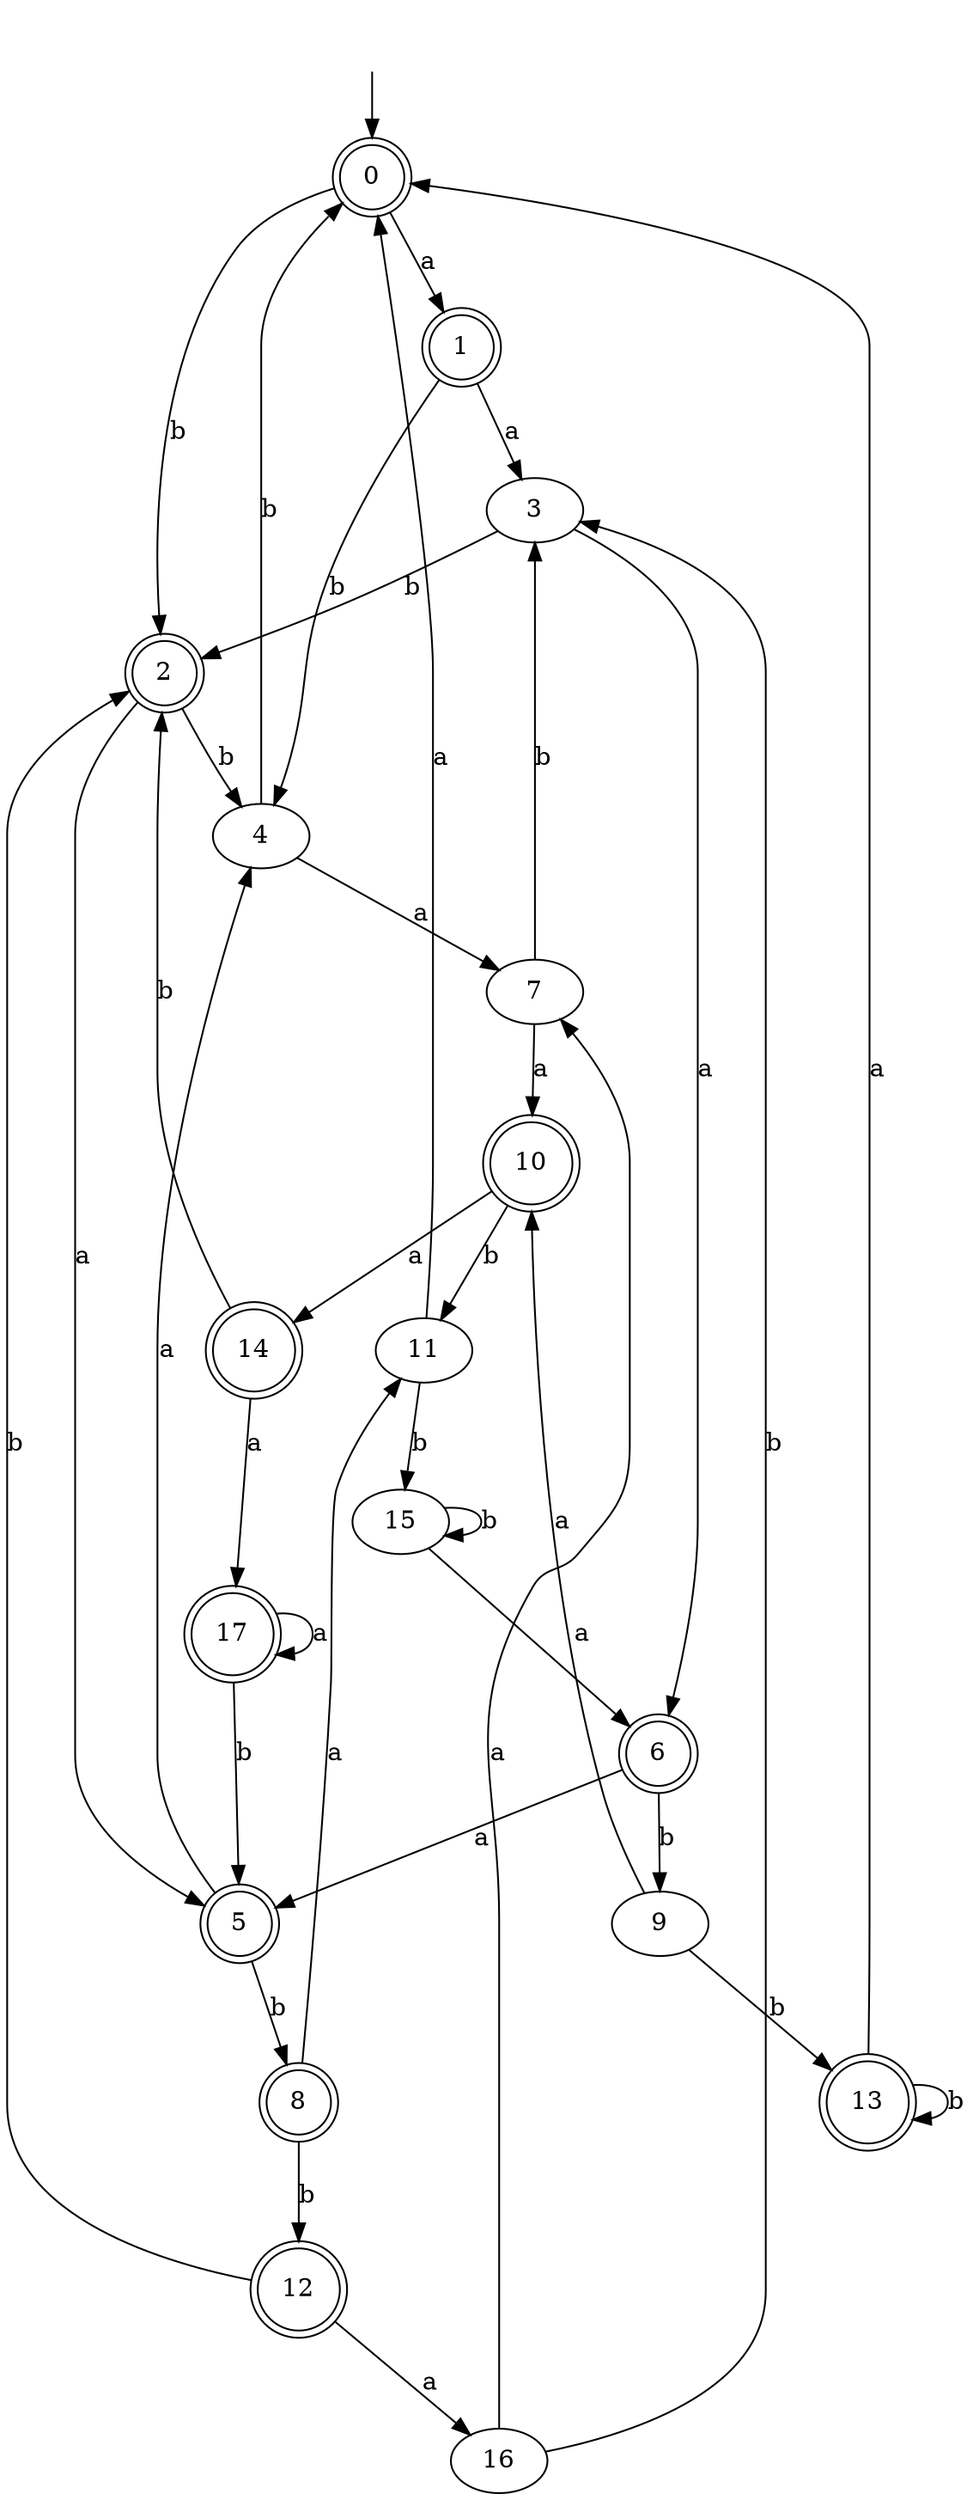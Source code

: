 digraph RandomDFA {
  __start0 [label="", shape=none];
  __start0 -> 0 [label=""];
  0 [shape=circle] [shape=doublecircle]
  0 -> 1 [label="a"]
  0 -> 2 [label="b"]
  1 [shape=doublecircle]
  1 -> 3 [label="a"]
  1 -> 4 [label="b"]
  2 [shape=doublecircle]
  2 -> 5 [label="a"]
  2 -> 4 [label="b"]
  3
  3 -> 6 [label="a"]
  3 -> 2 [label="b"]
  4
  4 -> 7 [label="a"]
  4 -> 0 [label="b"]
  5 [shape=doublecircle]
  5 -> 4 [label="a"]
  5 -> 8 [label="b"]
  6 [shape=doublecircle]
  6 -> 5 [label="a"]
  6 -> 9 [label="b"]
  7
  7 -> 10 [label="a"]
  7 -> 3 [label="b"]
  8 [shape=doublecircle]
  8 -> 11 [label="a"]
  8 -> 12 [label="b"]
  9
  9 -> 10 [label="a"]
  9 -> 13 [label="b"]
  10 [shape=doublecircle]
  10 -> 14 [label="a"]
  10 -> 11 [label="b"]
  11
  11 -> 0 [label="a"]
  11 -> 15 [label="b"]
  12 [shape=doublecircle]
  12 -> 16 [label="a"]
  12 -> 2 [label="b"]
  13 [shape=doublecircle]
  13 -> 0 [label="a"]
  13 -> 13 [label="b"]
  14 [shape=doublecircle]
  14 -> 17 [label="a"]
  14 -> 2 [label="b"]
  15
  15 -> 6 [label="a"]
  15 -> 15 [label="b"]
  16
  16 -> 7 [label="a"]
  16 -> 3 [label="b"]
  17 [shape=doublecircle]
  17 -> 17 [label="a"]
  17 -> 5 [label="b"]
}
